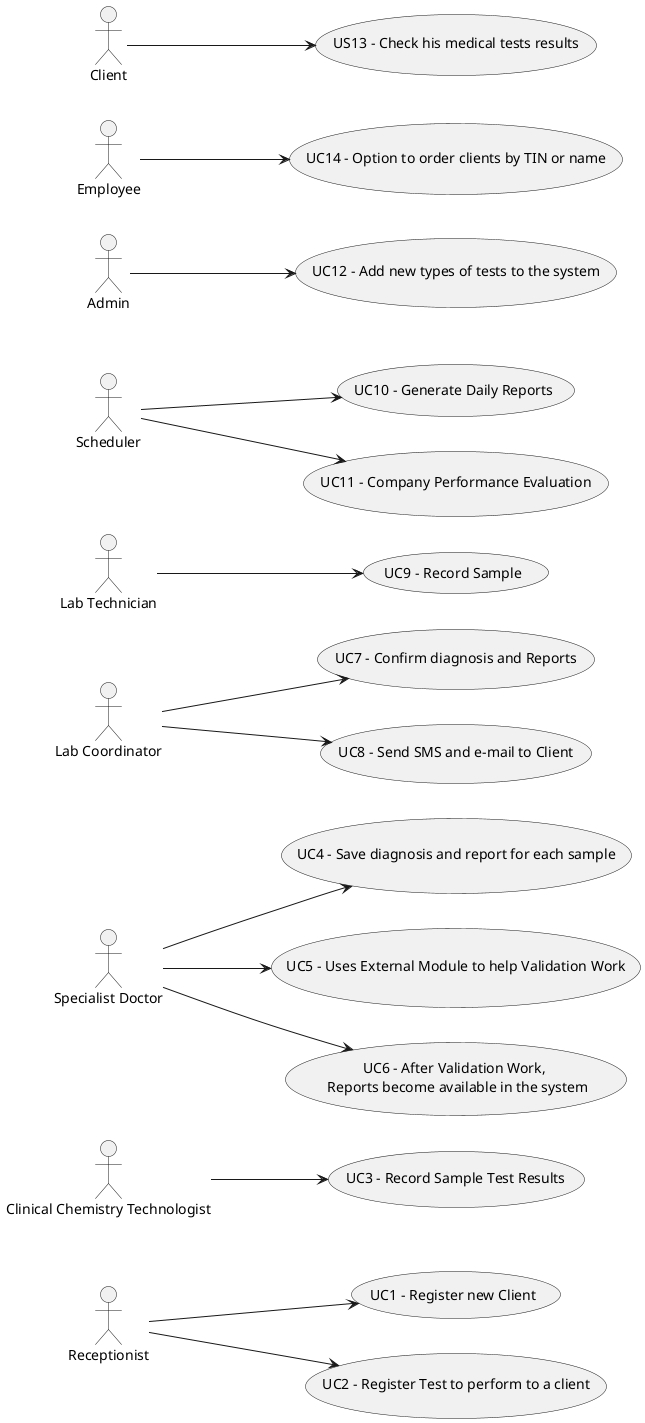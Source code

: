 @startuml
'https://plantuml.com/use-case-diagram

left to right direction
:Receptionist: as Recep
Recep --> (UC1 - Register new Client)
Recep --> (UC2 - Register Test to perform to a client)
:Clinical Chemistry Technologist: --> (UC3 - Record Sample Test Results)
:Specialist Doctor: --> (UC4 - Save diagnosis and report for each sample)
:Specialist Doctor: --> (UC5 - Uses External Module to help Validation Work)
:Specialist Doctor: --> (UC6 - After Validation Work, \n Reports become available in the system)

:Lab Coordinator: as lc
(UC7 - Confirm diagnosis and Reports) as UC7
(UC8 - Send SMS and e-mail to Client) as UC8
:Lab Technician: as lt
(UC9 - Record Sample) as UC9

:Scheduler: --> (UC10 - Generate Daily Reports)
:Scheduler: --> (UC11 - Company Performance Evaluation)
lc --> UC7
lc --> UC8

lt --> UC9

:Admin: --> (UC12 - Add new types of tests to the system)
:Employee: --> (UC14 - Option to order clients by TIN or name)
:Client: --> (US13 - Check his medical tests results)
@enduml